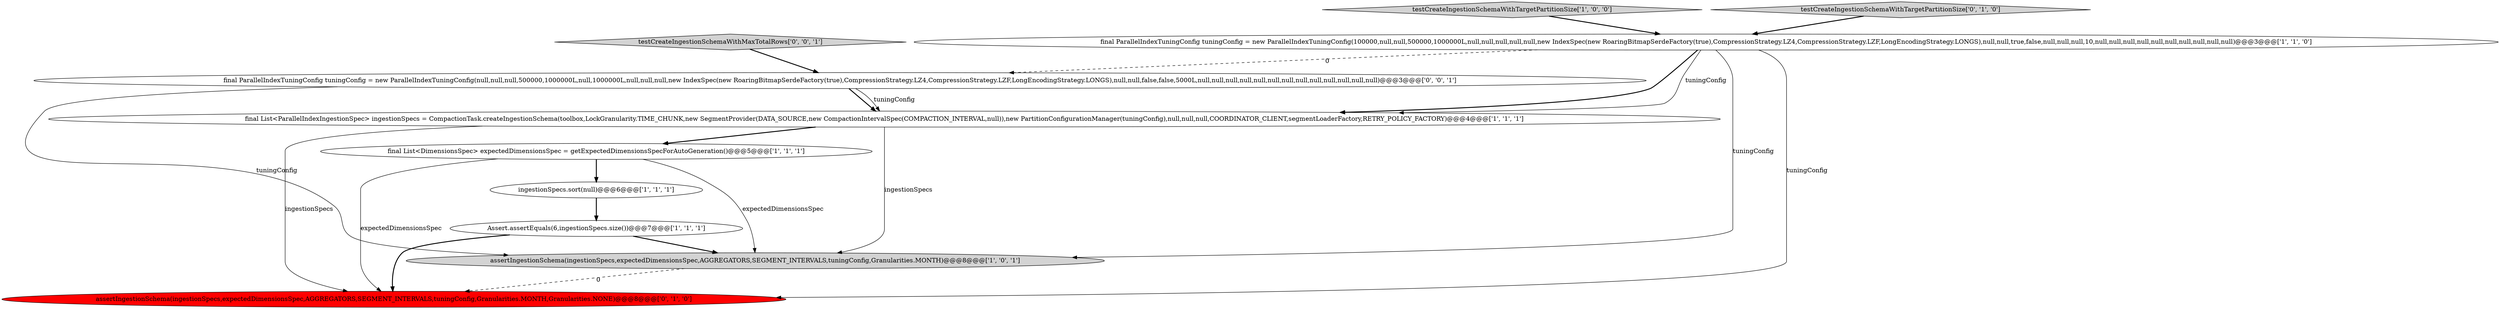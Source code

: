 digraph {
4 [style = filled, label = "final ParallelIndexTuningConfig tuningConfig = new ParallelIndexTuningConfig(100000,null,null,500000,1000000L,null,null,null,null,null,new IndexSpec(new RoaringBitmapSerdeFactory(true),CompressionStrategy.LZ4,CompressionStrategy.LZF,LongEncodingStrategy.LONGS),null,null,true,false,null,null,null,10,null,null,null,null,null,null,null,null,null,null)@@@3@@@['1', '1', '0']", fillcolor = white, shape = ellipse image = "AAA0AAABBB1BBB"];
0 [style = filled, label = "testCreateIngestionSchemaWithTargetPartitionSize['1', '0', '0']", fillcolor = lightgray, shape = diamond image = "AAA0AAABBB1BBB"];
2 [style = filled, label = "assertIngestionSchema(ingestionSpecs,expectedDimensionsSpec,AGGREGATORS,SEGMENT_INTERVALS,tuningConfig,Granularities.MONTH)@@@8@@@['1', '0', '1']", fillcolor = lightgray, shape = ellipse image = "AAA0AAABBB1BBB"];
1 [style = filled, label = "final List<ParallelIndexIngestionSpec> ingestionSpecs = CompactionTask.createIngestionSchema(toolbox,LockGranularity.TIME_CHUNK,new SegmentProvider(DATA_SOURCE,new CompactionIntervalSpec(COMPACTION_INTERVAL,null)),new PartitionConfigurationManager(tuningConfig),null,null,null,COORDINATOR_CLIENT,segmentLoaderFactory,RETRY_POLICY_FACTORY)@@@4@@@['1', '1', '1']", fillcolor = white, shape = ellipse image = "AAA0AAABBB1BBB"];
5 [style = filled, label = "final List<DimensionsSpec> expectedDimensionsSpec = getExpectedDimensionsSpecForAutoGeneration()@@@5@@@['1', '1', '1']", fillcolor = white, shape = ellipse image = "AAA0AAABBB1BBB"];
9 [style = filled, label = "testCreateIngestionSchemaWithMaxTotalRows['0', '0', '1']", fillcolor = lightgray, shape = diamond image = "AAA0AAABBB3BBB"];
8 [style = filled, label = "testCreateIngestionSchemaWithTargetPartitionSize['0', '1', '0']", fillcolor = lightgray, shape = diamond image = "AAA0AAABBB2BBB"];
7 [style = filled, label = "assertIngestionSchema(ingestionSpecs,expectedDimensionsSpec,AGGREGATORS,SEGMENT_INTERVALS,tuningConfig,Granularities.MONTH,Granularities.NONE)@@@8@@@['0', '1', '0']", fillcolor = red, shape = ellipse image = "AAA1AAABBB2BBB"];
10 [style = filled, label = "final ParallelIndexTuningConfig tuningConfig = new ParallelIndexTuningConfig(null,null,null,500000,1000000L,null,1000000L,null,null,null,new IndexSpec(new RoaringBitmapSerdeFactory(true),CompressionStrategy.LZ4,CompressionStrategy.LZF,LongEncodingStrategy.LONGS),null,null,false,false,5000L,null,null,null,null,null,null,null,null,null,null,null,null,null)@@@3@@@['0', '0', '1']", fillcolor = white, shape = ellipse image = "AAA0AAABBB3BBB"];
6 [style = filled, label = "Assert.assertEquals(6,ingestionSpecs.size())@@@7@@@['1', '1', '1']", fillcolor = white, shape = ellipse image = "AAA0AAABBB1BBB"];
3 [style = filled, label = "ingestionSpecs.sort(null)@@@6@@@['1', '1', '1']", fillcolor = white, shape = ellipse image = "AAA0AAABBB1BBB"];
1->5 [style = bold, label=""];
5->3 [style = bold, label=""];
5->7 [style = solid, label="expectedDimensionsSpec"];
5->2 [style = solid, label="expectedDimensionsSpec"];
3->6 [style = bold, label=""];
9->10 [style = bold, label=""];
2->7 [style = dashed, label="0"];
1->2 [style = solid, label="ingestionSpecs"];
4->1 [style = solid, label="tuningConfig"];
4->2 [style = solid, label="tuningConfig"];
6->2 [style = bold, label=""];
10->2 [style = solid, label="tuningConfig"];
4->7 [style = solid, label="tuningConfig"];
0->4 [style = bold, label=""];
4->1 [style = bold, label=""];
8->4 [style = bold, label=""];
6->7 [style = bold, label=""];
4->10 [style = dashed, label="0"];
10->1 [style = bold, label=""];
1->7 [style = solid, label="ingestionSpecs"];
10->1 [style = solid, label="tuningConfig"];
}
